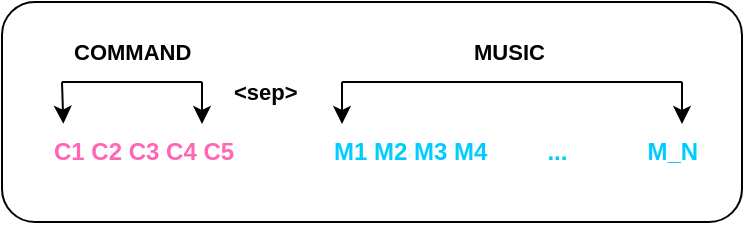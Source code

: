 <mxfile version="24.7.1" type="google">
  <diagram name="Page-1" id="jYGtpfeb4U5llzFaTOck">
    <mxGraphModel dx="429" dy="213" grid="1" gridSize="10" guides="1" tooltips="1" connect="1" arrows="1" fold="1" page="1" pageScale="1" pageWidth="850" pageHeight="1100" math="0" shadow="0">
      <root>
        <mxCell id="0" />
        <mxCell id="1" parent="0" />
        <mxCell id="2eTarxXeQCqfxXBGuiIj-1" value="" style="rounded=1;whiteSpace=wrap;html=1;" vertex="1" parent="1">
          <mxGeometry x="370" y="220" width="370" height="110" as="geometry" />
        </mxCell>
        <mxCell id="2eTarxXeQCqfxXBGuiIj-2" value="&lt;font color=&quot;#ff66b3&quot;&gt;&lt;b&gt;C1 C2 C3 C4 C5&lt;/b&gt;&lt;/font&gt;" style="text;strokeColor=none;fillColor=none;align=left;verticalAlign=middle;spacingLeft=4;spacingRight=4;overflow=hidden;points=[[0,0.5],[1,0.5]];portConstraint=eastwest;rotatable=0;whiteSpace=wrap;html=1;" vertex="1" parent="1">
          <mxGeometry x="390" y="280" width="110" height="30" as="geometry" />
        </mxCell>
        <mxCell id="2eTarxXeQCqfxXBGuiIj-4" value="" style="endArrow=none;html=1;rounded=0;exitX=0.079;exitY=0.182;exitDx=0;exitDy=0;exitPerimeter=0;" edge="1" parent="1">
          <mxGeometry width="50" height="50" relative="1" as="geometry">
            <mxPoint x="400" y="260.02" as="sourcePoint" />
            <mxPoint x="470" y="260" as="targetPoint" />
          </mxGeometry>
        </mxCell>
        <mxCell id="2eTarxXeQCqfxXBGuiIj-5" value="" style="endArrow=classic;html=1;rounded=0;entryX=0.097;entryY=0.028;entryDx=0;entryDy=0;entryPerimeter=0;" edge="1" parent="1" target="2eTarxXeQCqfxXBGuiIj-2">
          <mxGeometry width="50" height="50" relative="1" as="geometry">
            <mxPoint x="400" y="260" as="sourcePoint" />
            <mxPoint x="500" y="270" as="targetPoint" />
          </mxGeometry>
        </mxCell>
        <mxCell id="2eTarxXeQCqfxXBGuiIj-7" value="" style="endArrow=classic;html=1;rounded=0;entryX=0.097;entryY=0.028;entryDx=0;entryDy=0;entryPerimeter=0;" edge="1" parent="1">
          <mxGeometry width="50" height="50" relative="1" as="geometry">
            <mxPoint x="470" y="260" as="sourcePoint" />
            <mxPoint x="470" y="281" as="targetPoint" />
          </mxGeometry>
        </mxCell>
        <mxCell id="2eTarxXeQCqfxXBGuiIj-8" value="&lt;font style=&quot;font-size: 11px;&quot;&gt;&lt;b&gt;COMMAND&lt;/b&gt;&lt;/font&gt;" style="text;strokeColor=none;fillColor=none;align=left;verticalAlign=middle;spacingLeft=4;spacingRight=4;overflow=hidden;points=[[0,0.5],[1,0.5]];portConstraint=eastwest;rotatable=0;whiteSpace=wrap;html=1;" vertex="1" parent="1">
          <mxGeometry x="400" y="230" width="70" height="30" as="geometry" />
        </mxCell>
        <mxCell id="2eTarxXeQCqfxXBGuiIj-9" value="&lt;font color=&quot;#00ccff&quot;&gt;&lt;b&gt;M1 M2 M3 M4&amp;nbsp; &amp;nbsp; &amp;nbsp; &amp;nbsp; &amp;nbsp;...&amp;nbsp; &amp;nbsp; &amp;nbsp; &amp;nbsp; &amp;nbsp; &amp;nbsp; M_N&lt;/b&gt;&lt;/font&gt;" style="text;strokeColor=none;fillColor=none;align=left;verticalAlign=middle;spacingLeft=4;spacingRight=4;overflow=hidden;points=[[0,0.5],[1,0.5]];portConstraint=eastwest;rotatable=0;whiteSpace=wrap;html=1;" vertex="1" parent="1">
          <mxGeometry x="530" y="285" width="210" height="20" as="geometry" />
        </mxCell>
        <mxCell id="2eTarxXeQCqfxXBGuiIj-12" value="&lt;font style=&quot;font-size: 11px;&quot;&gt;&lt;b&gt;&amp;lt;sep&amp;gt;&lt;/b&gt;&lt;/font&gt;" style="text;strokeColor=none;fillColor=none;align=left;verticalAlign=middle;spacingLeft=4;spacingRight=4;overflow=hidden;points=[[0,0.5],[1,0.5]];portConstraint=eastwest;rotatable=0;whiteSpace=wrap;html=1;" vertex="1" parent="1">
          <mxGeometry x="480" y="250" width="70" height="30" as="geometry" />
        </mxCell>
        <mxCell id="2eTarxXeQCqfxXBGuiIj-13" value="" style="endArrow=classic;html=1;rounded=0;entryX=0.097;entryY=0.028;entryDx=0;entryDy=0;entryPerimeter=0;" edge="1" parent="1">
          <mxGeometry width="50" height="50" relative="1" as="geometry">
            <mxPoint x="540" y="260" as="sourcePoint" />
            <mxPoint x="540" y="281" as="targetPoint" />
          </mxGeometry>
        </mxCell>
        <mxCell id="2eTarxXeQCqfxXBGuiIj-14" value="" style="endArrow=classic;html=1;rounded=0;entryX=0.097;entryY=0.028;entryDx=0;entryDy=0;entryPerimeter=0;" edge="1" parent="1">
          <mxGeometry width="50" height="50" relative="1" as="geometry">
            <mxPoint x="710" y="260" as="sourcePoint" />
            <mxPoint x="710" y="281" as="targetPoint" />
          </mxGeometry>
        </mxCell>
        <mxCell id="2eTarxXeQCqfxXBGuiIj-16" value="" style="endArrow=none;html=1;rounded=0;" edge="1" parent="1">
          <mxGeometry width="50" height="50" relative="1" as="geometry">
            <mxPoint x="540" y="260" as="sourcePoint" />
            <mxPoint x="710" y="260" as="targetPoint" />
          </mxGeometry>
        </mxCell>
        <mxCell id="2eTarxXeQCqfxXBGuiIj-17" value="&lt;font style=&quot;font-size: 11px;&quot;&gt;&lt;b&gt;MUSIC&lt;/b&gt;&lt;/font&gt;" style="text;strokeColor=none;fillColor=none;align=left;verticalAlign=middle;spacingLeft=4;spacingRight=4;overflow=hidden;points=[[0,0.5],[1,0.5]];portConstraint=eastwest;rotatable=0;whiteSpace=wrap;html=1;" vertex="1" parent="1">
          <mxGeometry x="600" y="230" width="70" height="30" as="geometry" />
        </mxCell>
      </root>
    </mxGraphModel>
  </diagram>
</mxfile>
